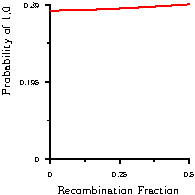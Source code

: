 import graph;
size(100, 100, IgnoreAspect);
real f(real r)
{
	return 3*(1-r)*(1-r)/(8*(1 + 2*r)) + 2*(1-r)*r/(8+16*r) + 20*r/(16+32*r);
}
xaxis(L = shift(-4, 0)*scale(0.5)*Label("Recombination Fraction"), 0, RightTicks(N=2, n=2, format = scale(0.35)*defaultformat, Size = 2, size = 1));
yaxis(L = scale(0.5)*rotate(90)*Label("Probability of 1,0"), ymin = 0, ymax = 0.39, ticks = LeftTicks(scale(0.35)*defaultformat, N = 2, n = 2, Size = 2, size = 1));
draw(graph(f, 0, 0.5, operator..), red);